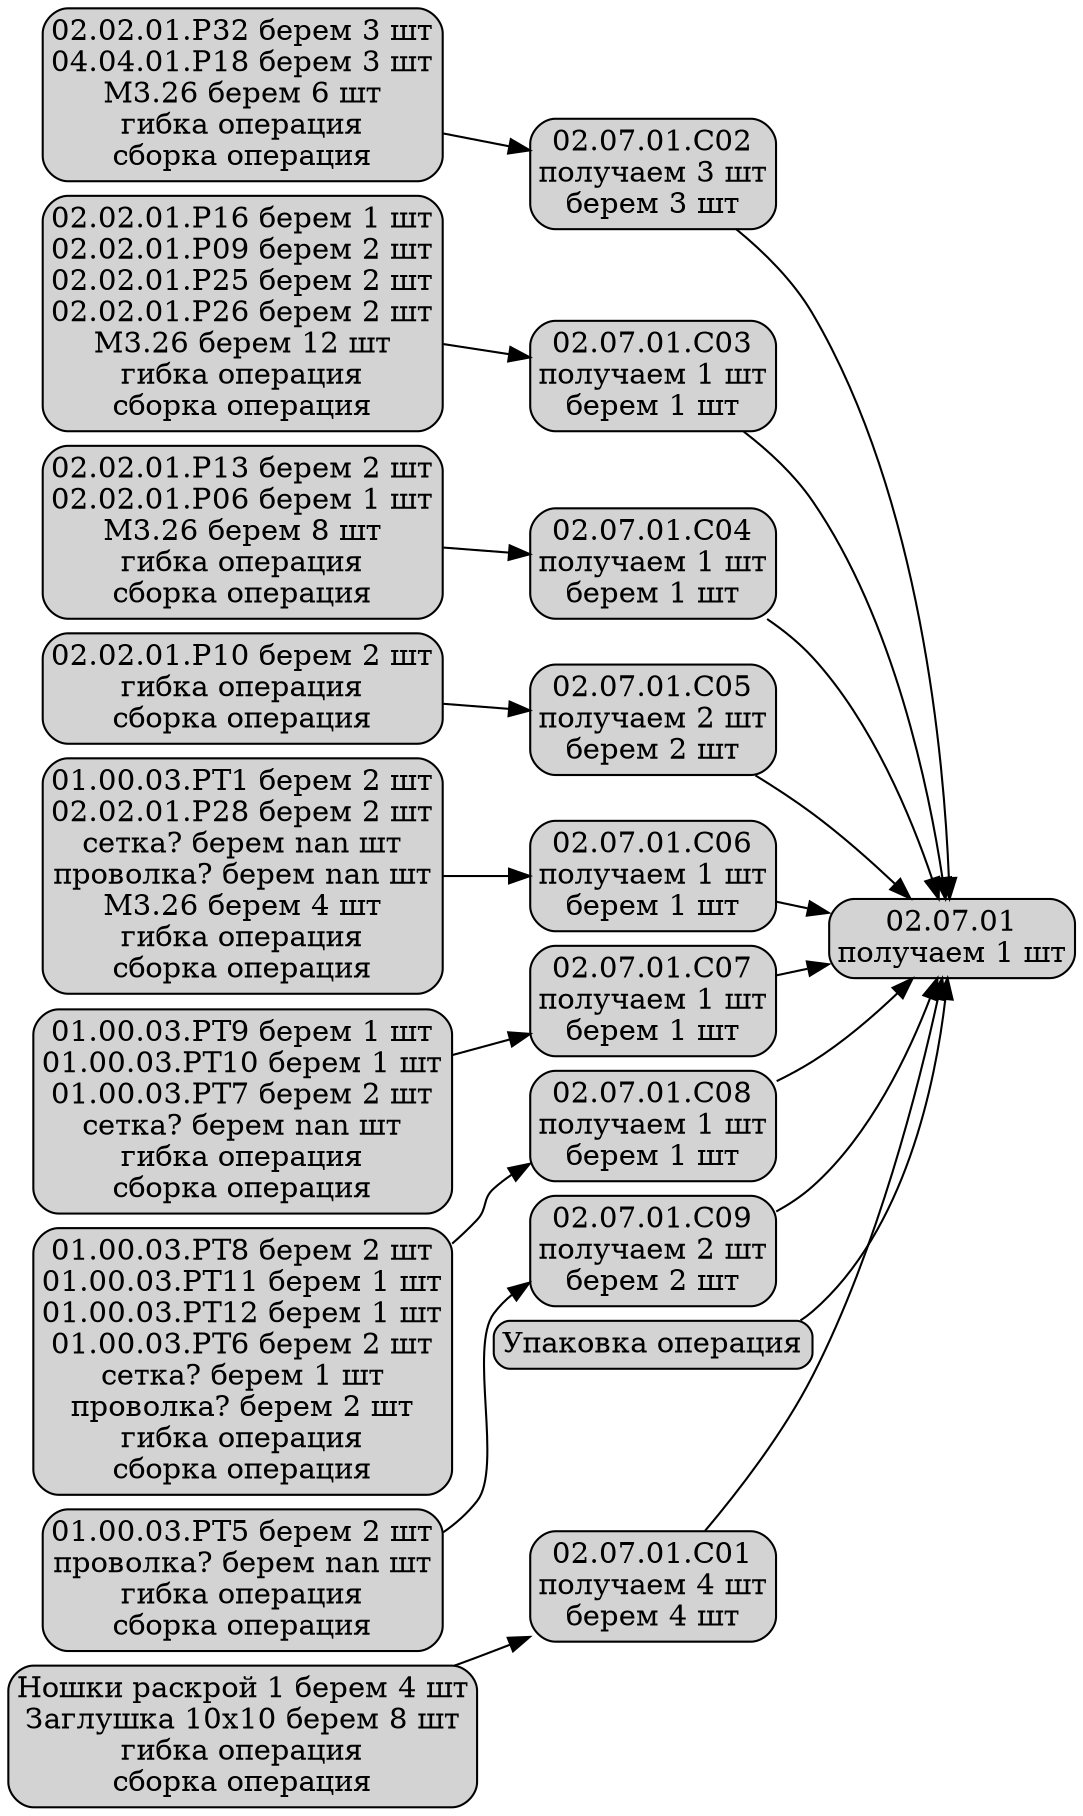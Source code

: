 // Production Graph
digraph {
	rankdir=LR
	nodesep=0.1
	ranksep=0.1
	concentrate=true
	"02.07.01.С01" [label="02.07.01.С01
получаем 4 шт
берем 4 шт" fillcolor=lightgray height=0.2 margin=0.05 shape=box style="rounded,filled" width=1.0]
	"02.07.01" [label="02.07.01
получаем 1 шт" fillcolor=lightgray height=0.2 margin=0.05 shape=box style="rounded,filled" width=1.0]
	"02.07.01.С01" -> "02.07.01"
	"02.07.01.С02" [label="02.07.01.С02
получаем 3 шт
берем 3 шт" fillcolor=lightgray height=0.2 margin=0.05 shape=box style="rounded,filled" width=1.0]
	"02.07.01" [label="02.07.01
получаем 1 шт" fillcolor=lightgray height=0.2 margin=0.05 shape=box style="rounded,filled" width=1.0]
	"02.07.01.С02" -> "02.07.01"
	"02.07.01.С03" [label="02.07.01.С03
получаем 1 шт
берем 1 шт" fillcolor=lightgray height=0.2 margin=0.05 shape=box style="rounded,filled" width=1.0]
	"02.07.01" [label="02.07.01
получаем 1 шт" fillcolor=lightgray height=0.2 margin=0.05 shape=box style="rounded,filled" width=1.0]
	"02.07.01.С03" -> "02.07.01"
	"02.07.01.С04" [label="02.07.01.С04
получаем 1 шт
берем 1 шт" fillcolor=lightgray height=0.2 margin=0.05 shape=box style="rounded,filled" width=1.0]
	"02.07.01" [label="02.07.01
получаем 1 шт" fillcolor=lightgray height=0.2 margin=0.05 shape=box style="rounded,filled" width=1.0]
	"02.07.01.С04" -> "02.07.01"
	"02.07.01.С05" [label="02.07.01.С05
получаем 2 шт
берем 2 шт" fillcolor=lightgray height=0.2 margin=0.05 shape=box style="rounded,filled" width=1.0]
	"02.07.01" [label="02.07.01
получаем 1 шт" fillcolor=lightgray height=0.2 margin=0.05 shape=box style="rounded,filled" width=1.0]
	"02.07.01.С05" -> "02.07.01"
	"02.07.01.С06" [label="02.07.01.С06
получаем 1 шт
берем 1 шт" fillcolor=lightgray height=0.2 margin=0.05 shape=box style="rounded,filled" width=1.0]
	"02.07.01" [label="02.07.01
получаем 1 шт" fillcolor=lightgray height=0.2 margin=0.05 shape=box style="rounded,filled" width=1.0]
	"02.07.01.С06" -> "02.07.01"
	"02.07.01.С07" [label="02.07.01.С07
получаем 1 шт
берем 1 шт" fillcolor=lightgray height=0.2 margin=0.05 shape=box style="rounded,filled" width=1.0]
	"02.07.01" [label="02.07.01
получаем 1 шт" fillcolor=lightgray height=0.2 margin=0.05 shape=box style="rounded,filled" width=1.0]
	"02.07.01.С07" -> "02.07.01"
	"02.07.01.С08" [label="02.07.01.С08
получаем 1 шт
берем 1 шт" fillcolor=lightgray height=0.2 margin=0.05 shape=box style="rounded,filled" width=1.0]
	"02.07.01" [label="02.07.01
получаем 1 шт" fillcolor=lightgray height=0.2 margin=0.05 shape=box style="rounded,filled" width=1.0]
	"02.07.01.С08" -> "02.07.01"
	"02.07.01.С09" [label="02.07.01.С09
получаем 2 шт
берем 2 шт" fillcolor=lightgray height=0.2 margin=0.05 shape=box style="rounded,filled" width=1.0]
	"02.07.01" [label="02.07.01
получаем 1 шт" fillcolor=lightgray height=0.2 margin=0.05 shape=box style="rounded,filled" width=1.0]
	"02.07.01.С09" -> "02.07.01"
	"start_group_02.07.01.С01" [label="Ношки раскрой 1 берем 4 шт
Заглушка 10х10 берем 8 шт
гибка операция
сборка операция" fillcolor=lightgray height=0.2 margin=0.05 shape=box style="rounded,filled" width=1.0]
	"start_group_02.07.01.С01" -> "02.07.01.С01"
	"start_group_02.07.01.С02" [label="02.02.01.Р32 берем 3 шт
04.04.01.Р18 берем 3 шт
М3.26 берем 6 шт
гибка операция
сборка операция" fillcolor=lightgray height=0.2 margin=0.05 shape=box style="rounded,filled" width=1.0]
	"start_group_02.07.01.С02" -> "02.07.01.С02"
	"start_group_02.07.01.С03" [label="02.02.01.Р16 берем 1 шт
02.02.01.Р09 берем 2 шт
02.02.01.Р25 берем 2 шт
02.02.01.Р26 берем 2 шт
М3.26 берем 12 шт
гибка операция
сборка операция" fillcolor=lightgray height=0.2 margin=0.05 shape=box style="rounded,filled" width=1.0]
	"start_group_02.07.01.С03" -> "02.07.01.С03"
	"start_group_02.07.01.С04" [label="02.02.01.Р13 берем 2 шт
02.02.01.Р06 берем 1 шт
М3.26 берем 8 шт
гибка операция
сборка операция" fillcolor=lightgray height=0.2 margin=0.05 shape=box style="rounded,filled" width=1.0]
	"start_group_02.07.01.С04" -> "02.07.01.С04"
	"start_group_02.07.01.С05" [label="02.02.01.Р10 берем 2 шт
гибка операция
сборка операция" fillcolor=lightgray height=0.2 margin=0.05 shape=box style="rounded,filled" width=1.0]
	"start_group_02.07.01.С05" -> "02.07.01.С05"
	"start_group_02.07.01.С06" [label="01.00.03.РТ1 берем 2 шт
02.02.01.Р28 берем 2 шт
сетка? берем nan шт
проволка? берем nan шт
М3.26 берем 4 шт
гибка операция
сборка операция" fillcolor=lightgray height=0.2 margin=0.05 shape=box style="rounded,filled" width=1.0]
	"start_group_02.07.01.С06" -> "02.07.01.С06"
	"start_group_02.07.01.С07" [label="01.00.03.РТ9 берем 1 шт
01.00.03.РТ10 берем 1 шт
01.00.03.РТ7 берем 2 шт
сетка? берем nan шт
гибка операция
сборка операция" fillcolor=lightgray height=0.2 margin=0.05 shape=box style="rounded,filled" width=1.0]
	"start_group_02.07.01.С07" -> "02.07.01.С07"
	"start_group_02.07.01.С08" [label="01.00.03.РТ8 берем 2 шт
01.00.03.РТ11 берем 1 шт
01.00.03.РТ12 берем 1 шт
01.00.03.РТ6 берем 2 шт
сетка? берем 1 шт
проволка? берем 2 шт
гибка операция
сборка операция" fillcolor=lightgray height=0.2 margin=0.05 shape=box style="rounded,filled" width=1.0]
	"start_group_02.07.01.С08" -> "02.07.01.С08"
	"start_group_02.07.01.С09" [label="01.00.03.РТ5 берем 2 шт
проволка? берем nan шт
гибка операция
сборка операция" fillcolor=lightgray height=0.2 margin=0.05 shape=box style="rounded,filled" width=1.0]
	"start_group_02.07.01.С09" -> "02.07.01.С09"
	"start_group_02.07.01" [label="Упаковка операция" fillcolor=lightgray height=0.2 margin=0.05 shape=box style="rounded,filled" width=1.0]
	"start_group_02.07.01" -> "02.07.01"
}
